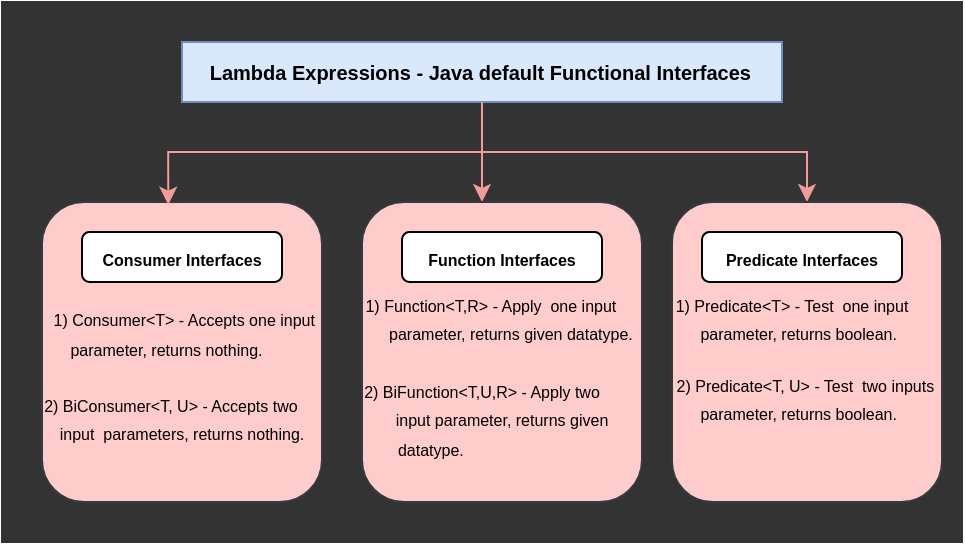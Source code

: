 <mxfile version="28.0.6">
  <diagram name="Page-1" id="1XOeaGYE_jQfQiHo8Q4f">
    <mxGraphModel dx="524" dy="278" grid="1" gridSize="10" guides="1" tooltips="1" connect="1" arrows="1" fold="1" page="1" pageScale="1" pageWidth="480" pageHeight="270" math="0" shadow="0">
      <root>
        <mxCell id="0" />
        <mxCell id="1" parent="0" />
        <mxCell id="MZ2fn7TXdCOlkScp6uKp-1" value="" style="rounded=0;whiteSpace=wrap;html=1;strokeColor=#333333;fillColor=#333333;movable=0;resizable=0;rotatable=0;deletable=0;editable=0;locked=1;connectable=0;" parent="1" vertex="1">
          <mxGeometry width="480" height="270" as="geometry" />
        </mxCell>
        <mxCell id="aGyHzL2mun_F8L45ezG5-6" style="edgeStyle=orthogonalEdgeStyle;rounded=0;orthogonalLoop=1;jettySize=auto;html=1;strokeColor=#F19C99;" edge="1" parent="1" source="MZ2fn7TXdCOlkScp6uKp-2">
          <mxGeometry relative="1" as="geometry">
            <mxPoint x="240" y="100" as="targetPoint" />
          </mxGeometry>
        </mxCell>
        <mxCell id="aGyHzL2mun_F8L45ezG5-7" style="edgeStyle=orthogonalEdgeStyle;rounded=0;orthogonalLoop=1;jettySize=auto;html=1;fillColor=#ffcccc;strokeColor=#F19C99;" edge="1" parent="1" source="MZ2fn7TXdCOlkScp6uKp-2" target="MZ2fn7TXdCOlkScp6uKp-6">
          <mxGeometry relative="1" as="geometry" />
        </mxCell>
        <mxCell id="MZ2fn7TXdCOlkScp6uKp-2" value="&lt;font style=&quot;font-size: 10px;&quot;&gt;&lt;b&gt;&amp;nbsp; &amp;nbsp; Lambda Expressions - Java default Functional Interfaces&lt;span style=&quot;white-space: pre;&quot;&gt;&#x9;&lt;/span&gt;&amp;nbsp;&amp;nbsp;&lt;/b&gt;&lt;/font&gt;" style="rounded=0;whiteSpace=wrap;html=1;fillColor=#dae8fc;strokeColor=#6c8ebf;" parent="1" vertex="1">
          <mxGeometry x="90" y="20" width="300" height="30" as="geometry" />
        </mxCell>
        <mxCell id="MZ2fn7TXdCOlkScp6uKp-4" value="&lt;b&gt;&lt;font style=&quot;font-size: 7px;&quot;&gt;&lt;br&gt;&lt;/font&gt;&lt;/b&gt;" style="rounded=1;whiteSpace=wrap;html=1;fillColor=#ffcccc;strokeColor=#36393d;" parent="1" vertex="1">
          <mxGeometry x="20" y="100" width="140" height="150" as="geometry" />
        </mxCell>
        <mxCell id="MZ2fn7TXdCOlkScp6uKp-5" value="" style="rounded=1;whiteSpace=wrap;html=1;fillColor=#ffcccc;strokeColor=#36393d;" parent="1" vertex="1">
          <mxGeometry x="180" y="100" width="140" height="150" as="geometry" />
        </mxCell>
        <mxCell id="MZ2fn7TXdCOlkScp6uKp-6" value="" style="rounded=1;whiteSpace=wrap;html=1;fillColor=#ffcccc;strokeColor=#36393d;" parent="1" vertex="1">
          <mxGeometry x="335" y="100" width="135" height="150" as="geometry" />
        </mxCell>
        <mxCell id="MZ2fn7TXdCOlkScp6uKp-7" value="&lt;font style=&quot;font-size: 8px;&quot;&gt;&lt;b style=&quot;&quot;&gt;Consumer Interfaces&lt;/b&gt;&lt;/font&gt;" style="rounded=1;whiteSpace=wrap;html=1;" parent="1" vertex="1">
          <mxGeometry x="40" y="115" width="100" height="25" as="geometry" />
        </mxCell>
        <mxCell id="MZ2fn7TXdCOlkScp6uKp-8" value="&lt;font style=&quot;font-size: 8px;&quot;&gt;&lt;b style=&quot;&quot;&gt;Function Interfaces&lt;/b&gt;&lt;/font&gt;" style="rounded=1;whiteSpace=wrap;html=1;" parent="1" vertex="1">
          <mxGeometry x="200" y="115" width="100" height="25" as="geometry" />
        </mxCell>
        <mxCell id="MZ2fn7TXdCOlkScp6uKp-9" value="&lt;font style=&quot;font-size: 8px;&quot;&gt;&lt;b style=&quot;&quot;&gt;Predicate Interfaces&lt;/b&gt;&lt;/font&gt;" style="rounded=1;whiteSpace=wrap;html=1;" parent="1" vertex="1">
          <mxGeometry x="350" y="115" width="100" height="25" as="geometry" />
        </mxCell>
        <mxCell id="MZ2fn7TXdCOlkScp6uKp-11" value="&lt;font style=&quot;font-size: 8px;&quot;&gt;&amp;nbsp; 1) Consumer&amp;lt;T&amp;gt; - Accepts one input&amp;nbsp; &amp;nbsp; &amp;nbsp; &amp;nbsp;parameter, returns nothing.&amp;nbsp; &amp;nbsp; &amp;nbsp; &amp;nbsp; &amp;nbsp; &amp;nbsp;&amp;nbsp;&lt;/font&gt;" style="text;html=1;align=center;verticalAlign=middle;whiteSpace=wrap;rounded=0;" parent="1" vertex="1">
          <mxGeometry x="20" y="150" width="140" height="30" as="geometry" />
        </mxCell>
        <mxCell id="MZ2fn7TXdCOlkScp6uKp-12" value="&lt;font style=&quot;font-size: 8px;&quot;&gt;2) BiConsumer&amp;lt;T, U&amp;gt; - Accepts two&amp;nbsp; &amp;nbsp; &amp;nbsp; &amp;nbsp; &amp;nbsp;input&amp;nbsp; parameters, returns nothing.&amp;nbsp; &amp;nbsp; &amp;nbsp; &amp;nbsp; &amp;nbsp; &amp;nbsp; &amp;nbsp;&lt;/font&gt;" style="text;html=1;align=center;verticalAlign=middle;whiteSpace=wrap;rounded=0;" parent="1" vertex="1">
          <mxGeometry x="20" y="200" width="140" height="30" as="geometry" />
        </mxCell>
        <mxCell id="aGyHzL2mun_F8L45ezG5-1" value="&lt;font style=&quot;font-size: 8px;&quot;&gt;1) Function&amp;lt;T,R&amp;gt; - Apply&amp;nbsp; one input&amp;nbsp; &amp;nbsp; &amp;nbsp; &amp;nbsp; &amp;nbsp; &amp;nbsp;parameter, returns given datatype.&amp;nbsp; &amp;nbsp; &amp;nbsp; &amp;nbsp; &amp;nbsp; &amp;nbsp; &amp;nbsp;&amp;nbsp;&lt;/font&gt;" style="text;html=1;align=center;verticalAlign=middle;whiteSpace=wrap;rounded=0;" vertex="1" parent="1">
          <mxGeometry x="180" y="150" width="140" height="30" as="geometry" />
        </mxCell>
        <mxCell id="aGyHzL2mun_F8L45ezG5-2" value="&lt;font style=&quot;font-size: 8px;&quot;&gt;2) BiFunction&amp;lt;T,U,R&amp;gt; - Apply two&amp;nbsp; &amp;nbsp; &amp;nbsp; &amp;nbsp; &amp;nbsp; &amp;nbsp; &amp;nbsp; &amp;nbsp; &amp;nbsp;input parameter, returns given&amp;nbsp; &amp;nbsp; &amp;nbsp; &amp;nbsp; &amp;nbsp; &amp;nbsp; &amp;nbsp; &amp;nbsp;datatype.&amp;nbsp; &amp;nbsp; &amp;nbsp; &amp;nbsp; &amp;nbsp; &amp;nbsp; &amp;nbsp; &amp;nbsp; &amp;nbsp; &amp;nbsp; &amp;nbsp; &amp;nbsp; &amp;nbsp; &amp;nbsp; &amp;nbsp; &amp;nbsp; &amp;nbsp; &amp;nbsp; &amp;nbsp; &amp;nbsp; &amp;nbsp;&amp;nbsp;&lt;/font&gt;" style="text;html=1;align=center;verticalAlign=middle;whiteSpace=wrap;rounded=0;" vertex="1" parent="1">
          <mxGeometry x="180" y="200" width="140" height="30" as="geometry" />
        </mxCell>
        <mxCell id="aGyHzL2mun_F8L45ezG5-3" value="&lt;font style=&quot;font-size: 8px;&quot;&gt;1) Predicate&amp;lt;T&amp;gt; - Test&amp;nbsp; one input&amp;nbsp; &amp;nbsp; &amp;nbsp; &amp;nbsp; &amp;nbsp; &amp;nbsp; &amp;nbsp; &amp;nbsp;parameter, returns boolean.&amp;nbsp; &amp;nbsp; &amp;nbsp; &amp;nbsp; &amp;nbsp; &amp;nbsp; &amp;nbsp;&amp;nbsp;&lt;/font&gt;" style="text;html=1;align=center;verticalAlign=middle;whiteSpace=wrap;rounded=0;" vertex="1" parent="1">
          <mxGeometry x="335" y="150" width="140" height="30" as="geometry" />
        </mxCell>
        <mxCell id="aGyHzL2mun_F8L45ezG5-4" value="&lt;font style=&quot;font-size: 8px;&quot;&gt;2) Predicate&amp;lt;T, U&amp;gt; - Test&amp;nbsp; two inputs&amp;nbsp; &amp;nbsp; &amp;nbsp; &amp;nbsp; &amp;nbsp;parameter, returns boolean.&amp;nbsp; &amp;nbsp; &amp;nbsp; &amp;nbsp; &amp;nbsp; &amp;nbsp; &amp;nbsp; &amp;nbsp; &amp;nbsp; &amp;nbsp; &amp;nbsp; &amp;nbsp;&lt;/font&gt;" style="text;html=1;align=center;verticalAlign=middle;whiteSpace=wrap;rounded=0;" vertex="1" parent="1">
          <mxGeometry x="335" y="190" width="140" height="30" as="geometry" />
        </mxCell>
        <mxCell id="aGyHzL2mun_F8L45ezG5-5" style="edgeStyle=orthogonalEdgeStyle;rounded=0;orthogonalLoop=1;jettySize=auto;html=1;entryX=0.451;entryY=0.009;entryDx=0;entryDy=0;entryPerimeter=0;fillColor=#ffcccc;strokeColor=#F19C99;" edge="1" parent="1" source="MZ2fn7TXdCOlkScp6uKp-2" target="MZ2fn7TXdCOlkScp6uKp-4">
          <mxGeometry relative="1" as="geometry" />
        </mxCell>
      </root>
    </mxGraphModel>
  </diagram>
</mxfile>
